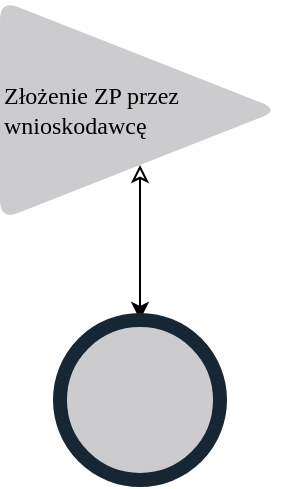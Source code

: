 <mxfile version="14.6.6" type="github">
  <diagram id="prtHgNgQTEPvFCAcTncT" name="Page-1">
    <mxGraphModel dx="942" dy="593" grid="1" gridSize="10" guides="1" tooltips="1" connect="1" arrows="1" fold="1" page="1" pageScale="1" pageWidth="827" pageHeight="1169" math="0" shadow="0">
      <root>
        <mxCell id="0" />
        <mxCell id="1" parent="0" />
        <mxCell id="FWeo1_BL_VegPmoIYy2M-6" style="edgeStyle=orthogonalEdgeStyle;rounded=0;orthogonalLoop=1;jettySize=auto;html=1;exitX=0.5;exitY=1;exitDx=0;exitDy=0;entryX=0.5;entryY=0;entryDx=0;entryDy=0;fontFamily=Verdana;startArrow=classic;startFill=0;" edge="1" parent="1" source="FWeo1_BL_VegPmoIYy2M-1" target="FWeo1_BL_VegPmoIYy2M-5">
          <mxGeometry relative="1" as="geometry" />
        </mxCell>
        <mxCell id="FWeo1_BL_VegPmoIYy2M-1" value="Złożenie ZP przez wnioskodawcę" style="triangle;whiteSpace=wrap;html=1;fontFamily=Verdana;align=left;strokeWidth=7;rounded=1;fillColor=#cccccf;strokeColor=none;" vertex="1" parent="1">
          <mxGeometry x="40" y="240" width="140" height="110" as="geometry" />
        </mxCell>
        <mxCell id="FWeo1_BL_VegPmoIYy2M-5" value="" style="ellipse;whiteSpace=wrap;html=1;aspect=fixed;rounded=1;fontFamily=Verdana;strokeColor=#162632;strokeWidth=7;fillColor=#cccccf;align=left;" vertex="1" parent="1">
          <mxGeometry x="70" y="400" width="80" height="80" as="geometry" />
        </mxCell>
      </root>
    </mxGraphModel>
  </diagram>
</mxfile>
